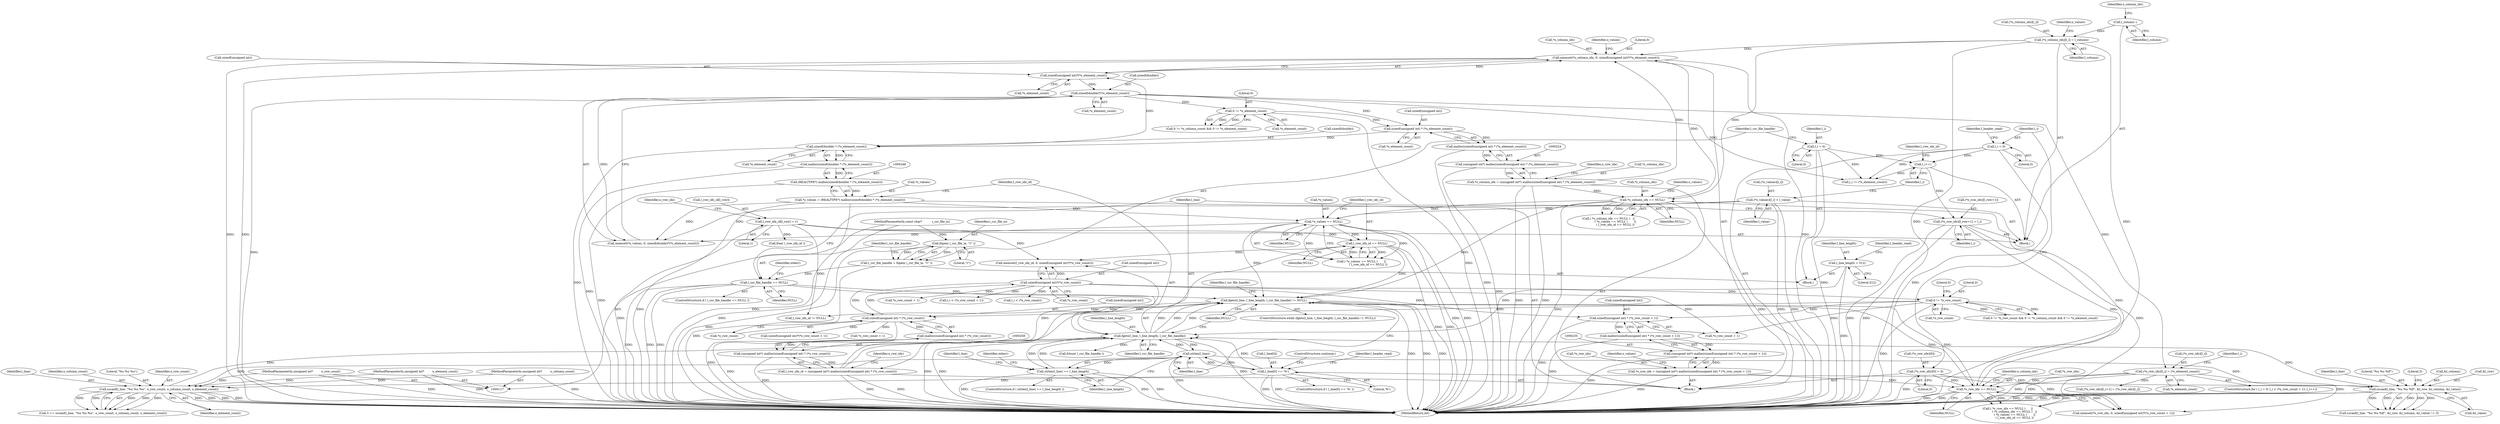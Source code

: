 digraph "0_libxsmm_151481489192e6d1997f8bde52c5c425ea41741d_0@API" {
"1000302" [label="(Call,memset(*o_column_idx, 0, sizeof(unsigned int)*(*o_element_count)))"];
"1000395" [label="(Call,(*o_column_idx)[l_i] = l_column)"];
"1000393" [label="(Call,l_column--)"];
"1000220" [label="(Call,*o_column_idx = (unsigned int*) malloc(sizeof(unsigned int) * (*o_element_count)))"];
"1000223" [label="(Call,(unsigned int*) malloc(sizeof(unsigned int) * (*o_element_count)))"];
"1000225" [label="(Call,malloc(sizeof(unsigned int) * (*o_element_count)))"];
"1000226" [label="(Call,sizeof(unsigned int) * (*o_element_count))"];
"1000315" [label="(Call,sizeof(double)*(*o_element_count))"];
"1000306" [label="(Call,sizeof(unsigned int)*(*o_element_count))"];
"1000250" [label="(Call,sizeof(double) * (*o_element_count))"];
"1000215" [label="(Call,0 != *o_element_count)"];
"1000272" [label="(Call,*o_column_idx == NULL)"];
"1000267" [label="(Call,*o_row_idx == NULL)"];
"1000347" [label="(Call,(*o_row_idx)[0] = 0)"];
"1000340" [label="(Call,(*o_row_idx)[l_i] = (*o_element_count))"];
"1000414" [label="(Call,(*o_row_idx)[l_row+1] = l_i)"];
"1000407" [label="(Call,l_i++)"];
"1000141" [label="(Call,l_i = 0)"];
"1000353" [label="(Call,l_i = 0)"];
"1000231" [label="(Call,*o_row_idx = (unsigned int*) malloc(sizeof(unsigned int) * (*o_row_count + 1)))"];
"1000234" [label="(Call,(unsigned int*) malloc(sizeof(unsigned int) * (*o_row_count + 1)))"];
"1000236" [label="(Call,malloc(sizeof(unsigned int) * (*o_row_count + 1)))"];
"1000237" [label="(Call,sizeof(unsigned int) * (*o_row_count + 1))"];
"1000206" [label="(Call,0 != *o_row_count)"];
"1000323" [label="(Call,sizeof(unsigned int)*(*o_row_count))"];
"1000260" [label="(Call,sizeof(unsigned int) * (*o_row_count))"];
"1000161" [label="(Call,fgets(l_line, l_line_length, l_csr_file_handle) != NULL)"];
"1000162" [label="(Call,fgets(l_line, l_line_length, l_csr_file_handle))"];
"1000181" [label="(Call,l_line[0] == '%')"];
"1000170" [label="(Call,strlen(l_line))"];
"1000374" [label="(Call,sscanf(l_line, \"%u %u %lf\", &l_row, &l_column, &l_value))"];
"1000199" [label="(Call,sscanf(l_line, \"%u %u %u\", o_row_count, o_column_count, o_element_count))"];
"1000122" [label="(MethodParameterIn,unsigned int*         o_row_count)"];
"1000123" [label="(MethodParameterIn,unsigned int*         o_column_count)"];
"1000124" [label="(MethodParameterIn,unsigned int*         o_element_count)"];
"1000169" [label="(Call,strlen(l_line) == l_line_length)"];
"1000128" [label="(Call,l_line_length = 512)"];
"1000150" [label="(Call,l_csr_file_handle == NULL)"];
"1000144" [label="(Call,l_csr_file_handle = fopen( i_csr_file_in, \"r\" ))"];
"1000146" [label="(Call,fopen( i_csr_file_in, \"r\" ))"];
"1000118" [label="(MethodParameterIn,const char*           i_csr_file_in)"];
"1000277" [label="(Call,*o_values == NULL)"];
"1000401" [label="(Call,(*o_values)[l_i] = l_value)"];
"1000244" [label="(Call,*o_values = (REALTYPE*) malloc(sizeof(double) * (*o_element_count)))"];
"1000247" [label="(Call,(REALTYPE*) malloc(sizeof(double) * (*o_element_count)))"];
"1000249" [label="(Call,malloc(sizeof(double) * (*o_element_count)))"];
"1000281" [label="(Call,l_row_idx_id == NULL)"];
"1000409" [label="(Call,l_row_idx_id[l_row] = 1)"];
"1000255" [label="(Call,l_row_idx_id = (unsigned int*) malloc(sizeof(unsigned int) * (*o_row_count)))"];
"1000257" [label="(Call,(unsigned int*) malloc(sizeof(unsigned int) * (*o_row_count)))"];
"1000259" [label="(Call,malloc(sizeof(unsigned int) * (*o_row_count)))"];
"1000422" [label="(Call,fclose( l_csr_file_handle ))"];
"1000227" [label="(Call,sizeof(unsigned int))"];
"1000307" [label="(Call,sizeof(unsigned int))"];
"1000141" [label="(Call,l_i = 0)"];
"1000171" [label="(Identifier,l_line)"];
"1000160" [label="(ControlStructure,while (fgets(l_line, l_line_length, l_csr_file_handle) != NULL))"];
"1000162" [label="(Call,fgets(l_line, l_line_length, l_csr_file_handle))"];
"1000202" [label="(Identifier,o_row_count)"];
"1000324" [label="(Call,sizeof(unsigned int))"];
"1000295" [label="(Call,sizeof(unsigned int)*(*o_row_count + 1))"];
"1000277" [label="(Call,*o_values == NULL)"];
"1000129" [label="(Identifier,l_line_length)"];
"1000401" [label="(Call,(*o_values)[l_i] = l_value)"];
"1000400" [label="(Identifier,l_column)"];
"1000165" [label="(Identifier,l_csr_file_handle)"];
"1000353" [label="(Call,l_i = 0)"];
"1000440" [label="(Call,l_i < (*o_row_count))"];
"1000233" [label="(Identifier,o_row_idx)"];
"1000152" [label="(Identifier,NULL)"];
"1000302" [label="(Call,memset(*o_column_idx, 0, sizeof(unsigned int)*(*o_element_count)))"];
"1000355" [label="(Literal,0)"];
"1000269" [label="(Identifier,o_row_idx)"];
"1000415" [label="(Call,(*o_row_idx)[l_row+1])"];
"1000210" [label="(Call,0 != *o_column_count && 0 != *o_element_count)"];
"1000212" [label="(Literal,0)"];
"1000223" [label="(Call,(unsigned int*) malloc(sizeof(unsigned int) * (*o_element_count)))"];
"1000406" [label="(Identifier,l_value)"];
"1000272" [label="(Call,*o_column_idx == NULL)"];
"1000255" [label="(Call,l_row_idx_id = (unsigned int*) malloc(sizeof(unsigned int) * (*o_row_count)))"];
"1000377" [label="(Call,&l_row)"];
"1000260" [label="(Call,sizeof(unsigned int) * (*o_row_count))"];
"1000454" [label="(Call,(*o_row_idx)[l_i+1] = (*o_row_idx)[l_i])"];
"1000221" [label="(Call,*o_column_idx)"];
"1000187" [label="(ControlStructure,continue;)"];
"1000200" [label="(Identifier,l_line)"];
"1000267" [label="(Call,*o_row_idx == NULL)"];
"1000341" [label="(Call,(*o_row_idx)[l_i])"];
"1000183" [label="(Identifier,l_line)"];
"1000352" [label="(Literal,0)"];
"1000328" [label="(ControlStructure,for ( l_i = 0; l_i < (*o_row_count + 1); l_i++))"];
"1000354" [label="(Identifier,l_i)"];
"1000326" [label="(Call,*o_row_count)"];
"1000225" [label="(Call,malloc(sizeof(unsigned int) * (*o_element_count)))"];
"1000172" [label="(Identifier,l_line_length)"];
"1000215" [label="(Call,0 != *o_element_count)"];
"1000348" [label="(Call,(*o_row_idx)[0])"];
"1000244" [label="(Call,*o_values = (REALTYPE*) malloc(sizeof(double) * (*o_element_count)))"];
"1000203" [label="(Identifier,o_column_count)"];
"1000251" [label="(Call,sizeof(double))"];
"1000320" [label="(Call,memset(l_row_idx_id, 0, sizeof(unsigned int)*(*o_row_count)))"];
"1000281" [label="(Call,l_row_idx_id == NULL)"];
"1000181" [label="(Call,l_line[0] == '%')"];
"1000274" [label="(Identifier,o_column_idx)"];
"1000217" [label="(Call,*o_element_count)"];
"1000168" [label="(ControlStructure,if ( strlen(l_line) == l_line_length ))"];
"1000409" [label="(Call,l_row_idx_id[l_row] = 1)"];
"1000204" [label="(Identifier,o_element_count)"];
"1000234" [label="(Call,(unsigned int*) malloc(sizeof(unsigned int) * (*o_row_count + 1)))"];
"1000124" [label="(MethodParameterIn,unsigned int*         o_element_count)"];
"1000318" [label="(Call,*o_element_count)"];
"1000261" [label="(Call,sizeof(unsigned int))"];
"1000147" [label="(Identifier,i_csr_file_in)"];
"1000146" [label="(Call,fopen( i_csr_file_in, \"r\" ))"];
"1000273" [label="(Call,*o_column_idx)"];
"1000375" [label="(Identifier,l_line)"];
"1000268" [label="(Call,*o_row_idx)"];
"1000323" [label="(Call,sizeof(unsigned int)*(*o_row_count))"];
"1000414" [label="(Call,(*o_row_idx)[l_row+1] = l_i)"];
"1000306" [label="(Call,sizeof(unsigned int)*(*o_element_count))"];
"1000122" [label="(MethodParameterIn,unsigned int*         o_row_count)"];
"1000474" [label="(MethodReturn,int)"];
"1000408" [label="(Identifier,l_i)"];
"1000175" [label="(Identifier,stderr)"];
"1000311" [label="(Call,memset(*o_values, 0, sizeof(double)*(*o_element_count)))"];
"1000266" [label="(Call,( *o_row_idx == NULL )      ||\n               ( *o_column_idx == NULL )   ||\n               ( *o_values == NULL )       ||\n               ( l_row_idx_id == NULL ))"];
"1000275" [label="(Identifier,NULL)"];
"1000270" [label="(Identifier,NULL)"];
"1000170" [label="(Call,strlen(l_line))"];
"1000161" [label="(Call,fgets(l_line, l_line_length, l_csr_file_handle) != NULL)"];
"1000402" [label="(Call,(*o_values)[l_i])"];
"1000143" [label="(Literal,0)"];
"1000166" [label="(Identifier,NULL)"];
"1000128" [label="(Call,l_line_length = 512)"];
"1000376" [label="(Literal,\"%u %u %lf\")"];
"1000470" [label="(Call,free( l_row_idx_id ))"];
"1000357" [label="(Identifier,l_header_read)"];
"1000259" [label="(Call,malloc(sizeof(unsigned int) * (*o_row_count)))"];
"1000134" [label="(Identifier,l_header_read)"];
"1000315" [label="(Call,sizeof(double)*(*o_element_count))"];
"1000240" [label="(Call,*o_row_count + 1)"];
"1000169" [label="(Call,strlen(l_line) == l_line_length)"];
"1000236" [label="(Call,malloc(sizeof(unsigned int) * (*o_row_count + 1)))"];
"1000280" [label="(Identifier,NULL)"];
"1000425" [label="(Call,l_i != (*o_element_count))"];
"1000334" [label="(Call,*o_row_count + 1)"];
"1000423" [label="(Identifier,l_csr_file_handle)"];
"1000309" [label="(Call,*o_element_count)"];
"1000144" [label="(Call,l_csr_file_handle = fopen( i_csr_file_in, \"r\" ))"];
"1000347" [label="(Call,(*o_row_idx)[0] = 0)"];
"1000150" [label="(Call,l_csr_file_handle == NULL)"];
"1000316" [label="(Call,sizeof(double))"];
"1000283" [label="(Identifier,NULL)"];
"1000421" [label="(Identifier,l_i)"];
"1000305" [label="(Literal,0)"];
"1000151" [label="(Identifier,l_csr_file_handle)"];
"1000339" [label="(Identifier,l_i)"];
"1000303" [label="(Call,*o_column_idx)"];
"1000394" [label="(Identifier,l_column)"];
"1000219" [label="(Block,)"];
"1000466" [label="(Call,l_row_idx_id != NULL)"];
"1000164" [label="(Identifier,l_line_length)"];
"1000383" [label="(Literal,3)"];
"1000229" [label="(Call,*o_element_count)"];
"1000340" [label="(Call,(*o_row_idx)[l_i] = (*o_element_count))"];
"1000373" [label="(Call,sscanf(l_line, \"%u %u %lf\", &l_row, &l_column, &l_value) != 3)"];
"1000332" [label="(Call,l_i < (*o_row_count + 1))"];
"1000192" [label="(Identifier,l_header_read)"];
"1000231" [label="(Call,*o_row_idx = (unsigned int*) malloc(sizeof(unsigned int) * (*o_row_count + 1)))"];
"1000413" [label="(Literal,1)"];
"1000182" [label="(Call,l_line[0])"];
"1000257" [label="(Call,(unsigned int*) malloc(sizeof(unsigned int) * (*o_row_count)))"];
"1000245" [label="(Call,*o_values)"];
"1000417" [label="(Identifier,o_row_idx)"];
"1000249" [label="(Call,malloc(sizeof(double) * (*o_element_count)))"];
"1000148" [label="(Literal,\"r\")"];
"1000278" [label="(Call,*o_values)"];
"1000123" [label="(MethodParameterIn,unsigned int*         o_column_count)"];
"1000398" [label="(Identifier,o_column_idx)"];
"1000279" [label="(Identifier,o_values)"];
"1000298" [label="(Call,*o_row_count + 1)"];
"1000256" [label="(Identifier,l_row_idx_id)"];
"1000368" [label="(Block,)"];
"1000271" [label="(Call,( *o_column_idx == NULL )   ||\n               ( *o_values == NULL )       ||\n               ( l_row_idx_id == NULL ))"];
"1000226" [label="(Call,sizeof(unsigned int) * (*o_element_count))"];
"1000237" [label="(Call,sizeof(unsigned int) * (*o_row_count + 1))"];
"1000246" [label="(Identifier,o_values)"];
"1000381" [label="(Call,&l_value)"];
"1000145" [label="(Identifier,l_csr_file_handle)"];
"1000206" [label="(Call,0 != *o_row_count)"];
"1000142" [label="(Identifier,l_i)"];
"1000205" [label="(Call,0 != *o_row_count && 0 != *o_column_count && 0 != *o_element_count)"];
"1000207" [label="(Literal,0)"];
"1000185" [label="(Literal,'%')"];
"1000130" [label="(Literal,512)"];
"1000238" [label="(Call,sizeof(unsigned int))"];
"1000404" [label="(Identifier,o_values)"];
"1000250" [label="(Call,sizeof(double) * (*o_element_count))"];
"1000149" [label="(ControlStructure,if ( l_csr_file_handle == NULL ))"];
"1000201" [label="(Literal,\"%u %u %u\")"];
"1000253" [label="(Call,*o_element_count)"];
"1000291" [label="(Call,memset(*o_row_idx, 0, sizeof(unsigned int)*(*o_row_count + 1)))"];
"1000208" [label="(Call,*o_row_count)"];
"1000197" [label="(Call,3 == sscanf(l_line, \"%u %u %u\", o_row_count, o_column_count, o_element_count))"];
"1000180" [label="(ControlStructure,if ( l_line[0] == '%' ))"];
"1000276" [label="(Call,( *o_values == NULL )       ||\n               ( l_row_idx_id == NULL ))"];
"1000232" [label="(Call,*o_row_idx)"];
"1000118" [label="(MethodParameterIn,const char*           i_csr_file_in)"];
"1000396" [label="(Call,(*o_column_idx)[l_i])"];
"1000393" [label="(Call,l_column--)"];
"1000374" [label="(Call,sscanf(l_line, \"%u %u %lf\", &l_row, &l_column, &l_value))"];
"1000282" [label="(Identifier,l_row_idx_id)"];
"1000410" [label="(Call,l_row_idx_id[l_row])"];
"1000216" [label="(Literal,0)"];
"1000125" [label="(Block,)"];
"1000395" [label="(Call,(*o_column_idx)[l_i] = l_column)"];
"1000163" [label="(Identifier,l_line)"];
"1000313" [label="(Identifier,o_values)"];
"1000407" [label="(Call,l_i++)"];
"1000379" [label="(Call,&l_column)"];
"1000247" [label="(Call,(REALTYPE*) malloc(sizeof(double) * (*o_element_count)))"];
"1000345" [label="(Call,*o_element_count)"];
"1000155" [label="(Identifier,stderr)"];
"1000263" [label="(Call,*o_row_count)"];
"1000220" [label="(Call,*o_column_idx = (unsigned int*) malloc(sizeof(unsigned int) * (*o_element_count)))"];
"1000199" [label="(Call,sscanf(l_line, \"%u %u %u\", o_row_count, o_column_count, o_element_count))"];
"1000411" [label="(Identifier,l_row_idx_id)"];
"1000302" -> "1000219"  [label="AST: "];
"1000302" -> "1000306"  [label="CFG: "];
"1000303" -> "1000302"  [label="AST: "];
"1000305" -> "1000302"  [label="AST: "];
"1000306" -> "1000302"  [label="AST: "];
"1000313" -> "1000302"  [label="CFG: "];
"1000302" -> "1000474"  [label="DDG: "];
"1000302" -> "1000474"  [label="DDG: "];
"1000302" -> "1000474"  [label="DDG: "];
"1000395" -> "1000302"  [label="DDG: "];
"1000220" -> "1000302"  [label="DDG: "];
"1000272" -> "1000302"  [label="DDG: "];
"1000306" -> "1000302"  [label="DDG: "];
"1000395" -> "1000368"  [label="AST: "];
"1000395" -> "1000400"  [label="CFG: "];
"1000396" -> "1000395"  [label="AST: "];
"1000400" -> "1000395"  [label="AST: "];
"1000404" -> "1000395"  [label="CFG: "];
"1000395" -> "1000474"  [label="DDG: "];
"1000395" -> "1000474"  [label="DDG: "];
"1000395" -> "1000272"  [label="DDG: "];
"1000393" -> "1000395"  [label="DDG: "];
"1000393" -> "1000368"  [label="AST: "];
"1000393" -> "1000394"  [label="CFG: "];
"1000394" -> "1000393"  [label="AST: "];
"1000398" -> "1000393"  [label="CFG: "];
"1000220" -> "1000219"  [label="AST: "];
"1000220" -> "1000223"  [label="CFG: "];
"1000221" -> "1000220"  [label="AST: "];
"1000223" -> "1000220"  [label="AST: "];
"1000233" -> "1000220"  [label="CFG: "];
"1000220" -> "1000474"  [label="DDG: "];
"1000220" -> "1000474"  [label="DDG: "];
"1000223" -> "1000220"  [label="DDG: "];
"1000220" -> "1000272"  [label="DDG: "];
"1000223" -> "1000225"  [label="CFG: "];
"1000224" -> "1000223"  [label="AST: "];
"1000225" -> "1000223"  [label="AST: "];
"1000223" -> "1000474"  [label="DDG: "];
"1000225" -> "1000223"  [label="DDG: "];
"1000225" -> "1000226"  [label="CFG: "];
"1000226" -> "1000225"  [label="AST: "];
"1000225" -> "1000474"  [label="DDG: "];
"1000226" -> "1000225"  [label="DDG: "];
"1000226" -> "1000229"  [label="CFG: "];
"1000227" -> "1000226"  [label="AST: "];
"1000229" -> "1000226"  [label="AST: "];
"1000315" -> "1000226"  [label="DDG: "];
"1000215" -> "1000226"  [label="DDG: "];
"1000226" -> "1000250"  [label="DDG: "];
"1000315" -> "1000311"  [label="AST: "];
"1000315" -> "1000318"  [label="CFG: "];
"1000316" -> "1000315"  [label="AST: "];
"1000318" -> "1000315"  [label="AST: "];
"1000311" -> "1000315"  [label="CFG: "];
"1000315" -> "1000474"  [label="DDG: "];
"1000315" -> "1000215"  [label="DDG: "];
"1000315" -> "1000311"  [label="DDG: "];
"1000306" -> "1000315"  [label="DDG: "];
"1000315" -> "1000340"  [label="DDG: "];
"1000315" -> "1000425"  [label="DDG: "];
"1000306" -> "1000309"  [label="CFG: "];
"1000307" -> "1000306"  [label="AST: "];
"1000309" -> "1000306"  [label="AST: "];
"1000250" -> "1000306"  [label="DDG: "];
"1000250" -> "1000249"  [label="AST: "];
"1000250" -> "1000253"  [label="CFG: "];
"1000251" -> "1000250"  [label="AST: "];
"1000253" -> "1000250"  [label="AST: "];
"1000249" -> "1000250"  [label="CFG: "];
"1000250" -> "1000474"  [label="DDG: "];
"1000250" -> "1000249"  [label="DDG: "];
"1000215" -> "1000210"  [label="AST: "];
"1000215" -> "1000217"  [label="CFG: "];
"1000216" -> "1000215"  [label="AST: "];
"1000217" -> "1000215"  [label="AST: "];
"1000210" -> "1000215"  [label="CFG: "];
"1000215" -> "1000474"  [label="DDG: "];
"1000215" -> "1000210"  [label="DDG: "];
"1000215" -> "1000210"  [label="DDG: "];
"1000272" -> "1000271"  [label="AST: "];
"1000272" -> "1000275"  [label="CFG: "];
"1000273" -> "1000272"  [label="AST: "];
"1000275" -> "1000272"  [label="AST: "];
"1000279" -> "1000272"  [label="CFG: "];
"1000271" -> "1000272"  [label="CFG: "];
"1000272" -> "1000474"  [label="DDG: "];
"1000272" -> "1000474"  [label="DDG: "];
"1000272" -> "1000161"  [label="DDG: "];
"1000272" -> "1000271"  [label="DDG: "];
"1000272" -> "1000271"  [label="DDG: "];
"1000267" -> "1000272"  [label="DDG: "];
"1000272" -> "1000277"  [label="DDG: "];
"1000267" -> "1000266"  [label="AST: "];
"1000267" -> "1000270"  [label="CFG: "];
"1000268" -> "1000267"  [label="AST: "];
"1000270" -> "1000267"  [label="AST: "];
"1000274" -> "1000267"  [label="CFG: "];
"1000266" -> "1000267"  [label="CFG: "];
"1000267" -> "1000474"  [label="DDG: "];
"1000267" -> "1000474"  [label="DDG: "];
"1000267" -> "1000161"  [label="DDG: "];
"1000267" -> "1000266"  [label="DDG: "];
"1000267" -> "1000266"  [label="DDG: "];
"1000347" -> "1000267"  [label="DDG: "];
"1000340" -> "1000267"  [label="DDG: "];
"1000414" -> "1000267"  [label="DDG: "];
"1000231" -> "1000267"  [label="DDG: "];
"1000161" -> "1000267"  [label="DDG: "];
"1000267" -> "1000291"  [label="DDG: "];
"1000347" -> "1000219"  [label="AST: "];
"1000347" -> "1000352"  [label="CFG: "];
"1000348" -> "1000347"  [label="AST: "];
"1000352" -> "1000347"  [label="AST: "];
"1000354" -> "1000347"  [label="CFG: "];
"1000347" -> "1000474"  [label="DDG: "];
"1000347" -> "1000291"  [label="DDG: "];
"1000340" -> "1000328"  [label="AST: "];
"1000340" -> "1000345"  [label="CFG: "];
"1000341" -> "1000340"  [label="AST: "];
"1000345" -> "1000340"  [label="AST: "];
"1000339" -> "1000340"  [label="CFG: "];
"1000340" -> "1000474"  [label="DDG: "];
"1000340" -> "1000474"  [label="DDG: "];
"1000340" -> "1000291"  [label="DDG: "];
"1000340" -> "1000454"  [label="DDG: "];
"1000414" -> "1000368"  [label="AST: "];
"1000414" -> "1000421"  [label="CFG: "];
"1000415" -> "1000414"  [label="AST: "];
"1000421" -> "1000414"  [label="AST: "];
"1000163" -> "1000414"  [label="CFG: "];
"1000414" -> "1000474"  [label="DDG: "];
"1000414" -> "1000474"  [label="DDG: "];
"1000414" -> "1000291"  [label="DDG: "];
"1000407" -> "1000414"  [label="DDG: "];
"1000407" -> "1000368"  [label="AST: "];
"1000407" -> "1000408"  [label="CFG: "];
"1000408" -> "1000407"  [label="AST: "];
"1000411" -> "1000407"  [label="CFG: "];
"1000141" -> "1000407"  [label="DDG: "];
"1000353" -> "1000407"  [label="DDG: "];
"1000407" -> "1000425"  [label="DDG: "];
"1000141" -> "1000125"  [label="AST: "];
"1000141" -> "1000143"  [label="CFG: "];
"1000142" -> "1000141"  [label="AST: "];
"1000143" -> "1000141"  [label="AST: "];
"1000145" -> "1000141"  [label="CFG: "];
"1000141" -> "1000474"  [label="DDG: "];
"1000141" -> "1000425"  [label="DDG: "];
"1000353" -> "1000219"  [label="AST: "];
"1000353" -> "1000355"  [label="CFG: "];
"1000354" -> "1000353"  [label="AST: "];
"1000355" -> "1000353"  [label="AST: "];
"1000357" -> "1000353"  [label="CFG: "];
"1000353" -> "1000474"  [label="DDG: "];
"1000353" -> "1000425"  [label="DDG: "];
"1000231" -> "1000219"  [label="AST: "];
"1000231" -> "1000234"  [label="CFG: "];
"1000232" -> "1000231"  [label="AST: "];
"1000234" -> "1000231"  [label="AST: "];
"1000246" -> "1000231"  [label="CFG: "];
"1000231" -> "1000474"  [label="DDG: "];
"1000234" -> "1000231"  [label="DDG: "];
"1000234" -> "1000236"  [label="CFG: "];
"1000235" -> "1000234"  [label="AST: "];
"1000236" -> "1000234"  [label="AST: "];
"1000234" -> "1000474"  [label="DDG: "];
"1000236" -> "1000234"  [label="DDG: "];
"1000236" -> "1000237"  [label="CFG: "];
"1000237" -> "1000236"  [label="AST: "];
"1000236" -> "1000474"  [label="DDG: "];
"1000237" -> "1000236"  [label="DDG: "];
"1000237" -> "1000240"  [label="CFG: "];
"1000238" -> "1000237"  [label="AST: "];
"1000240" -> "1000237"  [label="AST: "];
"1000237" -> "1000474"  [label="DDG: "];
"1000206" -> "1000237"  [label="DDG: "];
"1000323" -> "1000237"  [label="DDG: "];
"1000206" -> "1000205"  [label="AST: "];
"1000206" -> "1000208"  [label="CFG: "];
"1000207" -> "1000206"  [label="AST: "];
"1000208" -> "1000206"  [label="AST: "];
"1000212" -> "1000206"  [label="CFG: "];
"1000205" -> "1000206"  [label="CFG: "];
"1000206" -> "1000474"  [label="DDG: "];
"1000206" -> "1000205"  [label="DDG: "];
"1000206" -> "1000205"  [label="DDG: "];
"1000323" -> "1000206"  [label="DDG: "];
"1000206" -> "1000240"  [label="DDG: "];
"1000206" -> "1000260"  [label="DDG: "];
"1000323" -> "1000320"  [label="AST: "];
"1000323" -> "1000326"  [label="CFG: "];
"1000324" -> "1000323"  [label="AST: "];
"1000326" -> "1000323"  [label="AST: "];
"1000320" -> "1000323"  [label="CFG: "];
"1000323" -> "1000240"  [label="DDG: "];
"1000323" -> "1000260"  [label="DDG: "];
"1000323" -> "1000320"  [label="DDG: "];
"1000260" -> "1000323"  [label="DDG: "];
"1000323" -> "1000332"  [label="DDG: "];
"1000323" -> "1000334"  [label="DDG: "];
"1000323" -> "1000440"  [label="DDG: "];
"1000260" -> "1000259"  [label="AST: "];
"1000260" -> "1000263"  [label="CFG: "];
"1000261" -> "1000260"  [label="AST: "];
"1000263" -> "1000260"  [label="AST: "];
"1000259" -> "1000260"  [label="CFG: "];
"1000260" -> "1000474"  [label="DDG: "];
"1000260" -> "1000259"  [label="DDG: "];
"1000260" -> "1000295"  [label="DDG: "];
"1000260" -> "1000298"  [label="DDG: "];
"1000161" -> "1000160"  [label="AST: "];
"1000161" -> "1000166"  [label="CFG: "];
"1000162" -> "1000161"  [label="AST: "];
"1000166" -> "1000161"  [label="AST: "];
"1000171" -> "1000161"  [label="CFG: "];
"1000423" -> "1000161"  [label="CFG: "];
"1000161" -> "1000474"  [label="DDG: "];
"1000161" -> "1000474"  [label="DDG: "];
"1000161" -> "1000474"  [label="DDG: "];
"1000162" -> "1000161"  [label="DDG: "];
"1000162" -> "1000161"  [label="DDG: "];
"1000162" -> "1000161"  [label="DDG: "];
"1000277" -> "1000161"  [label="DDG: "];
"1000281" -> "1000161"  [label="DDG: "];
"1000150" -> "1000161"  [label="DDG: "];
"1000161" -> "1000466"  [label="DDG: "];
"1000162" -> "1000165"  [label="CFG: "];
"1000163" -> "1000162"  [label="AST: "];
"1000164" -> "1000162"  [label="AST: "];
"1000165" -> "1000162"  [label="AST: "];
"1000166" -> "1000162"  [label="CFG: "];
"1000162" -> "1000474"  [label="DDG: "];
"1000162" -> "1000474"  [label="DDG: "];
"1000162" -> "1000474"  [label="DDG: "];
"1000181" -> "1000162"  [label="DDG: "];
"1000374" -> "1000162"  [label="DDG: "];
"1000199" -> "1000162"  [label="DDG: "];
"1000170" -> "1000162"  [label="DDG: "];
"1000169" -> "1000162"  [label="DDG: "];
"1000128" -> "1000162"  [label="DDG: "];
"1000150" -> "1000162"  [label="DDG: "];
"1000162" -> "1000170"  [label="DDG: "];
"1000162" -> "1000169"  [label="DDG: "];
"1000162" -> "1000422"  [label="DDG: "];
"1000181" -> "1000180"  [label="AST: "];
"1000181" -> "1000185"  [label="CFG: "];
"1000182" -> "1000181"  [label="AST: "];
"1000185" -> "1000181"  [label="AST: "];
"1000187" -> "1000181"  [label="CFG: "];
"1000192" -> "1000181"  [label="CFG: "];
"1000181" -> "1000474"  [label="DDG: "];
"1000181" -> "1000474"  [label="DDG: "];
"1000181" -> "1000170"  [label="DDG: "];
"1000170" -> "1000181"  [label="DDG: "];
"1000181" -> "1000199"  [label="DDG: "];
"1000181" -> "1000374"  [label="DDG: "];
"1000170" -> "1000169"  [label="AST: "];
"1000170" -> "1000171"  [label="CFG: "];
"1000171" -> "1000170"  [label="AST: "];
"1000172" -> "1000170"  [label="CFG: "];
"1000170" -> "1000474"  [label="DDG: "];
"1000170" -> "1000169"  [label="DDG: "];
"1000170" -> "1000199"  [label="DDG: "];
"1000170" -> "1000374"  [label="DDG: "];
"1000374" -> "1000373"  [label="AST: "];
"1000374" -> "1000381"  [label="CFG: "];
"1000375" -> "1000374"  [label="AST: "];
"1000376" -> "1000374"  [label="AST: "];
"1000377" -> "1000374"  [label="AST: "];
"1000379" -> "1000374"  [label="AST: "];
"1000381" -> "1000374"  [label="AST: "];
"1000383" -> "1000374"  [label="CFG: "];
"1000374" -> "1000474"  [label="DDG: "];
"1000374" -> "1000474"  [label="DDG: "];
"1000374" -> "1000474"  [label="DDG: "];
"1000374" -> "1000474"  [label="DDG: "];
"1000374" -> "1000373"  [label="DDG: "];
"1000374" -> "1000373"  [label="DDG: "];
"1000374" -> "1000373"  [label="DDG: "];
"1000374" -> "1000373"  [label="DDG: "];
"1000374" -> "1000373"  [label="DDG: "];
"1000199" -> "1000197"  [label="AST: "];
"1000199" -> "1000204"  [label="CFG: "];
"1000200" -> "1000199"  [label="AST: "];
"1000201" -> "1000199"  [label="AST: "];
"1000202" -> "1000199"  [label="AST: "];
"1000203" -> "1000199"  [label="AST: "];
"1000204" -> "1000199"  [label="AST: "];
"1000197" -> "1000199"  [label="CFG: "];
"1000199" -> "1000474"  [label="DDG: "];
"1000199" -> "1000474"  [label="DDG: "];
"1000199" -> "1000474"  [label="DDG: "];
"1000199" -> "1000474"  [label="DDG: "];
"1000199" -> "1000197"  [label="DDG: "];
"1000199" -> "1000197"  [label="DDG: "];
"1000199" -> "1000197"  [label="DDG: "];
"1000199" -> "1000197"  [label="DDG: "];
"1000199" -> "1000197"  [label="DDG: "];
"1000122" -> "1000199"  [label="DDG: "];
"1000123" -> "1000199"  [label="DDG: "];
"1000124" -> "1000199"  [label="DDG: "];
"1000122" -> "1000117"  [label="AST: "];
"1000122" -> "1000474"  [label="DDG: "];
"1000123" -> "1000117"  [label="AST: "];
"1000123" -> "1000474"  [label="DDG: "];
"1000124" -> "1000117"  [label="AST: "];
"1000124" -> "1000474"  [label="DDG: "];
"1000169" -> "1000168"  [label="AST: "];
"1000169" -> "1000172"  [label="CFG: "];
"1000172" -> "1000169"  [label="AST: "];
"1000175" -> "1000169"  [label="CFG: "];
"1000183" -> "1000169"  [label="CFG: "];
"1000169" -> "1000474"  [label="DDG: "];
"1000169" -> "1000474"  [label="DDG: "];
"1000169" -> "1000474"  [label="DDG: "];
"1000128" -> "1000125"  [label="AST: "];
"1000128" -> "1000130"  [label="CFG: "];
"1000129" -> "1000128"  [label="AST: "];
"1000130" -> "1000128"  [label="AST: "];
"1000134" -> "1000128"  [label="CFG: "];
"1000128" -> "1000474"  [label="DDG: "];
"1000150" -> "1000149"  [label="AST: "];
"1000150" -> "1000152"  [label="CFG: "];
"1000151" -> "1000150"  [label="AST: "];
"1000152" -> "1000150"  [label="AST: "];
"1000155" -> "1000150"  [label="CFG: "];
"1000163" -> "1000150"  [label="CFG: "];
"1000150" -> "1000474"  [label="DDG: "];
"1000150" -> "1000474"  [label="DDG: "];
"1000150" -> "1000474"  [label="DDG: "];
"1000144" -> "1000150"  [label="DDG: "];
"1000144" -> "1000125"  [label="AST: "];
"1000144" -> "1000146"  [label="CFG: "];
"1000145" -> "1000144"  [label="AST: "];
"1000146" -> "1000144"  [label="AST: "];
"1000151" -> "1000144"  [label="CFG: "];
"1000144" -> "1000474"  [label="DDG: "];
"1000146" -> "1000144"  [label="DDG: "];
"1000146" -> "1000144"  [label="DDG: "];
"1000146" -> "1000148"  [label="CFG: "];
"1000147" -> "1000146"  [label="AST: "];
"1000148" -> "1000146"  [label="AST: "];
"1000146" -> "1000474"  [label="DDG: "];
"1000118" -> "1000146"  [label="DDG: "];
"1000118" -> "1000117"  [label="AST: "];
"1000118" -> "1000474"  [label="DDG: "];
"1000277" -> "1000276"  [label="AST: "];
"1000277" -> "1000280"  [label="CFG: "];
"1000278" -> "1000277"  [label="AST: "];
"1000280" -> "1000277"  [label="AST: "];
"1000282" -> "1000277"  [label="CFG: "];
"1000276" -> "1000277"  [label="CFG: "];
"1000277" -> "1000474"  [label="DDG: "];
"1000277" -> "1000474"  [label="DDG: "];
"1000277" -> "1000276"  [label="DDG: "];
"1000277" -> "1000276"  [label="DDG: "];
"1000401" -> "1000277"  [label="DDG: "];
"1000244" -> "1000277"  [label="DDG: "];
"1000277" -> "1000281"  [label="DDG: "];
"1000277" -> "1000311"  [label="DDG: "];
"1000401" -> "1000368"  [label="AST: "];
"1000401" -> "1000406"  [label="CFG: "];
"1000402" -> "1000401"  [label="AST: "];
"1000406" -> "1000401"  [label="AST: "];
"1000408" -> "1000401"  [label="CFG: "];
"1000401" -> "1000474"  [label="DDG: "];
"1000401" -> "1000474"  [label="DDG: "];
"1000401" -> "1000311"  [label="DDG: "];
"1000244" -> "1000219"  [label="AST: "];
"1000244" -> "1000247"  [label="CFG: "];
"1000245" -> "1000244"  [label="AST: "];
"1000247" -> "1000244"  [label="AST: "];
"1000256" -> "1000244"  [label="CFG: "];
"1000244" -> "1000474"  [label="DDG: "];
"1000244" -> "1000474"  [label="DDG: "];
"1000247" -> "1000244"  [label="DDG: "];
"1000244" -> "1000311"  [label="DDG: "];
"1000247" -> "1000249"  [label="CFG: "];
"1000248" -> "1000247"  [label="AST: "];
"1000249" -> "1000247"  [label="AST: "];
"1000247" -> "1000474"  [label="DDG: "];
"1000249" -> "1000247"  [label="DDG: "];
"1000249" -> "1000474"  [label="DDG: "];
"1000281" -> "1000276"  [label="AST: "];
"1000281" -> "1000283"  [label="CFG: "];
"1000282" -> "1000281"  [label="AST: "];
"1000283" -> "1000281"  [label="AST: "];
"1000276" -> "1000281"  [label="CFG: "];
"1000281" -> "1000474"  [label="DDG: "];
"1000281" -> "1000474"  [label="DDG: "];
"1000281" -> "1000276"  [label="DDG: "];
"1000281" -> "1000276"  [label="DDG: "];
"1000409" -> "1000281"  [label="DDG: "];
"1000255" -> "1000281"  [label="DDG: "];
"1000281" -> "1000320"  [label="DDG: "];
"1000409" -> "1000368"  [label="AST: "];
"1000409" -> "1000413"  [label="CFG: "];
"1000410" -> "1000409"  [label="AST: "];
"1000413" -> "1000409"  [label="AST: "];
"1000417" -> "1000409"  [label="CFG: "];
"1000409" -> "1000474"  [label="DDG: "];
"1000409" -> "1000320"  [label="DDG: "];
"1000409" -> "1000466"  [label="DDG: "];
"1000409" -> "1000470"  [label="DDG: "];
"1000255" -> "1000219"  [label="AST: "];
"1000255" -> "1000257"  [label="CFG: "];
"1000256" -> "1000255"  [label="AST: "];
"1000257" -> "1000255"  [label="AST: "];
"1000269" -> "1000255"  [label="CFG: "];
"1000255" -> "1000474"  [label="DDG: "];
"1000255" -> "1000474"  [label="DDG: "];
"1000257" -> "1000255"  [label="DDG: "];
"1000255" -> "1000320"  [label="DDG: "];
"1000257" -> "1000259"  [label="CFG: "];
"1000258" -> "1000257"  [label="AST: "];
"1000259" -> "1000257"  [label="AST: "];
"1000257" -> "1000474"  [label="DDG: "];
"1000259" -> "1000257"  [label="DDG: "];
"1000259" -> "1000474"  [label="DDG: "];
}
